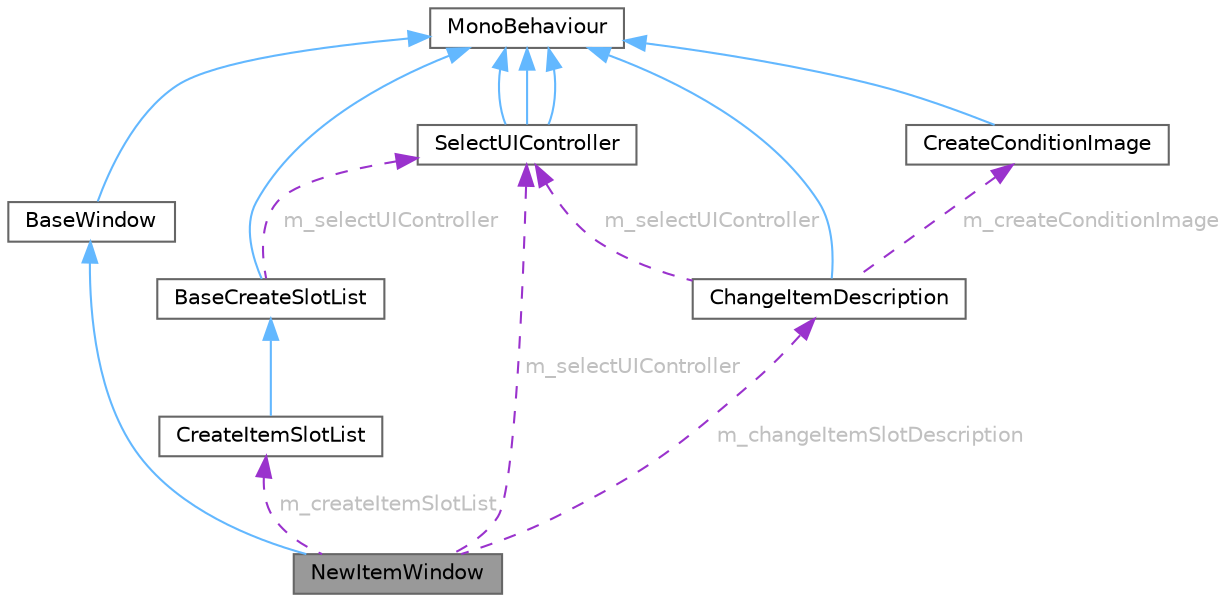 digraph "NewItemWindow"
{
 // LATEX_PDF_SIZE
  bgcolor="transparent";
  edge [fontname=Helvetica,fontsize=10,labelfontname=Helvetica,labelfontsize=10];
  node [fontname=Helvetica,fontsize=10,shape=box,height=0.2,width=0.4];
  Node1 [id="Node000001",label="NewItemWindow",height=0.2,width=0.4,color="gray40", fillcolor="grey60", style="filled", fontcolor="black",tooltip=" "];
  Node2 -> Node1 [id="edge16_Node000001_Node000002",dir="back",color="steelblue1",style="solid",tooltip=" "];
  Node2 [id="Node000002",label="BaseWindow",height=0.2,width=0.4,color="gray40", fillcolor="white", style="filled",URL="$class_base_window.html",tooltip=" "];
  Node3 -> Node2 [id="edge17_Node000002_Node000003",dir="back",color="steelblue1",style="solid",tooltip=" "];
  Node3 [id="Node000003",label="MonoBehaviour",height=0.2,width=0.4,color="gray40", fillcolor="white", style="filled",tooltip=" "];
  Node4 -> Node1 [id="edge18_Node000001_Node000004",dir="back",color="darkorchid3",style="dashed",tooltip=" ",label=" m_createItemSlotList",fontcolor="grey" ];
  Node4 [id="Node000004",label="CreateItemSlotList",height=0.2,width=0.4,color="gray40", fillcolor="white", style="filled",URL="$class_create_item_slot_list.html",tooltip=" "];
  Node5 -> Node4 [id="edge19_Node000004_Node000005",dir="back",color="steelblue1",style="solid",tooltip=" "];
  Node5 [id="Node000005",label="BaseCreateSlotList",height=0.2,width=0.4,color="gray40", fillcolor="white", style="filled",URL="$class_base_create_slot_list.html",tooltip=" "];
  Node3 -> Node5 [id="edge20_Node000005_Node000003",dir="back",color="steelblue1",style="solid",tooltip=" "];
  Node6 -> Node5 [id="edge21_Node000005_Node000006",dir="back",color="darkorchid3",style="dashed",tooltip=" ",label=" m_selectUIController",fontcolor="grey" ];
  Node6 [id="Node000006",label="SelectUIController",height=0.2,width=0.4,color="gray40", fillcolor="white", style="filled",URL="$class_select_u_i_controller.html",tooltip=" "];
  Node3 -> Node6 [id="edge22_Node000006_Node000003",dir="back",color="steelblue1",style="solid",tooltip=" "];
  Node3 -> Node6 [id="edge23_Node000006_Node000003",dir="back",color="steelblue1",style="solid",tooltip=" "];
  Node3 -> Node6 [id="edge24_Node000006_Node000003",dir="back",color="steelblue1",style="solid",tooltip=" "];
  Node7 -> Node1 [id="edge25_Node000001_Node000007",dir="back",color="darkorchid3",style="dashed",tooltip=" ",label=" m_changeItemSlotDescription",fontcolor="grey" ];
  Node7 [id="Node000007",label="ChangeItemDescription",height=0.2,width=0.4,color="gray40", fillcolor="white", style="filled",URL="$class_change_item_description.html",tooltip=" "];
  Node3 -> Node7 [id="edge26_Node000007_Node000003",dir="back",color="steelblue1",style="solid",tooltip=" "];
  Node6 -> Node7 [id="edge27_Node000007_Node000006",dir="back",color="darkorchid3",style="dashed",tooltip=" ",label=" m_selectUIController",fontcolor="grey" ];
  Node8 -> Node7 [id="edge28_Node000007_Node000008",dir="back",color="darkorchid3",style="dashed",tooltip=" ",label=" m_createConditionImage",fontcolor="grey" ];
  Node8 [id="Node000008",label="CreateConditionImage",height=0.2,width=0.4,color="gray40", fillcolor="white", style="filled",URL="$class_create_condition_image.html",tooltip=" "];
  Node3 -> Node8 [id="edge29_Node000008_Node000003",dir="back",color="steelblue1",style="solid",tooltip=" "];
  Node6 -> Node1 [id="edge30_Node000001_Node000006",dir="back",color="darkorchid3",style="dashed",tooltip=" ",label=" m_selectUIController",fontcolor="grey" ];
}
